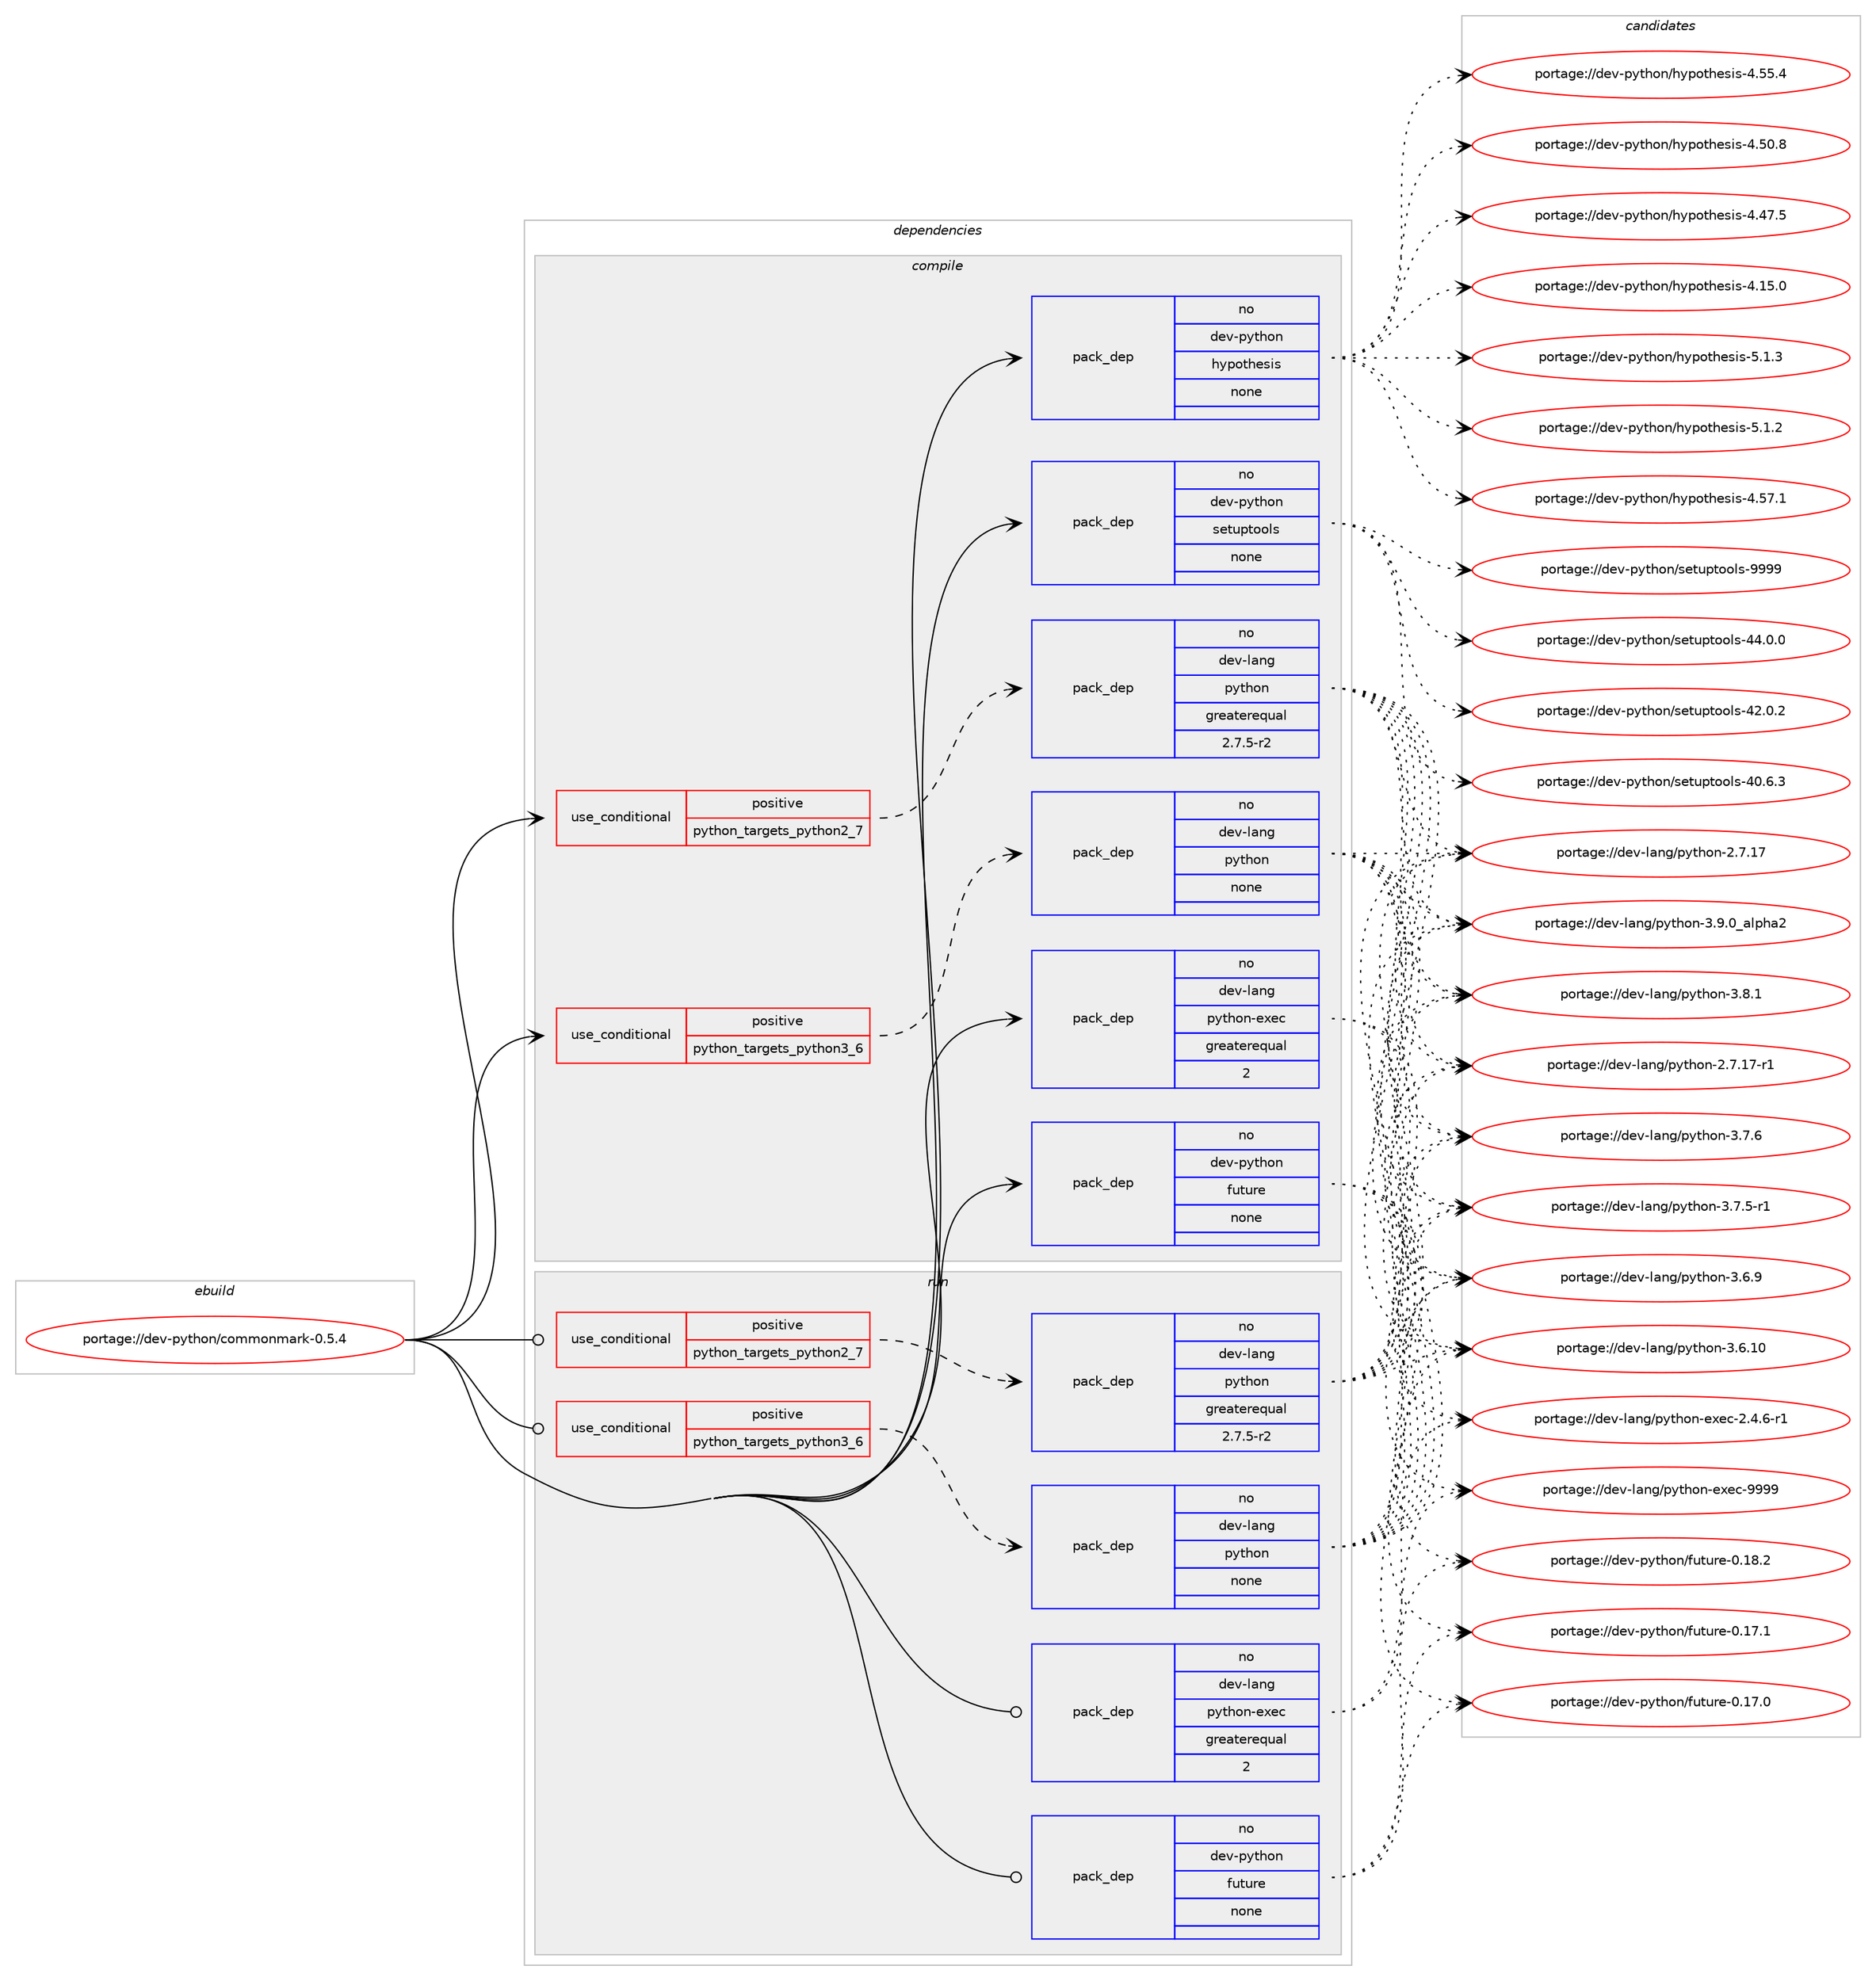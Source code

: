digraph prolog {

# *************
# Graph options
# *************

newrank=true;
concentrate=true;
compound=true;
graph [rankdir=LR,fontname=Helvetica,fontsize=10,ranksep=1.5];#, ranksep=2.5, nodesep=0.2];
edge  [arrowhead=vee];
node  [fontname=Helvetica,fontsize=10];

# **********
# The ebuild
# **********

subgraph cluster_leftcol {
color=gray;
label=<<i>ebuild</i>>;
id [label="portage://dev-python/commonmark-0.5.4", color=red, width=4, href="../dev-python/commonmark-0.5.4.svg"];
}

# ****************
# The dependencies
# ****************

subgraph cluster_midcol {
color=gray;
label=<<i>dependencies</i>>;
subgraph cluster_compile {
fillcolor="#eeeeee";
style=filled;
label=<<i>compile</i>>;
subgraph cond117498 {
dependency466292 [label=<<TABLE BORDER="0" CELLBORDER="1" CELLSPACING="0" CELLPADDING="4"><TR><TD ROWSPAN="3" CELLPADDING="10">use_conditional</TD></TR><TR><TD>positive</TD></TR><TR><TD>python_targets_python2_7</TD></TR></TABLE>>, shape=none, color=red];
subgraph pack343787 {
dependency466293 [label=<<TABLE BORDER="0" CELLBORDER="1" CELLSPACING="0" CELLPADDING="4" WIDTH="220"><TR><TD ROWSPAN="6" CELLPADDING="30">pack_dep</TD></TR><TR><TD WIDTH="110">no</TD></TR><TR><TD>dev-lang</TD></TR><TR><TD>python</TD></TR><TR><TD>greaterequal</TD></TR><TR><TD>2.7.5-r2</TD></TR></TABLE>>, shape=none, color=blue];
}
dependency466292:e -> dependency466293:w [weight=20,style="dashed",arrowhead="vee"];
}
id:e -> dependency466292:w [weight=20,style="solid",arrowhead="vee"];
subgraph cond117499 {
dependency466294 [label=<<TABLE BORDER="0" CELLBORDER="1" CELLSPACING="0" CELLPADDING="4"><TR><TD ROWSPAN="3" CELLPADDING="10">use_conditional</TD></TR><TR><TD>positive</TD></TR><TR><TD>python_targets_python3_6</TD></TR></TABLE>>, shape=none, color=red];
subgraph pack343788 {
dependency466295 [label=<<TABLE BORDER="0" CELLBORDER="1" CELLSPACING="0" CELLPADDING="4" WIDTH="220"><TR><TD ROWSPAN="6" CELLPADDING="30">pack_dep</TD></TR><TR><TD WIDTH="110">no</TD></TR><TR><TD>dev-lang</TD></TR><TR><TD>python</TD></TR><TR><TD>none</TD></TR><TR><TD></TD></TR></TABLE>>, shape=none, color=blue];
}
dependency466294:e -> dependency466295:w [weight=20,style="dashed",arrowhead="vee"];
}
id:e -> dependency466294:w [weight=20,style="solid",arrowhead="vee"];
subgraph pack343789 {
dependency466296 [label=<<TABLE BORDER="0" CELLBORDER="1" CELLSPACING="0" CELLPADDING="4" WIDTH="220"><TR><TD ROWSPAN="6" CELLPADDING="30">pack_dep</TD></TR><TR><TD WIDTH="110">no</TD></TR><TR><TD>dev-lang</TD></TR><TR><TD>python-exec</TD></TR><TR><TD>greaterequal</TD></TR><TR><TD>2</TD></TR></TABLE>>, shape=none, color=blue];
}
id:e -> dependency466296:w [weight=20,style="solid",arrowhead="vee"];
subgraph pack343790 {
dependency466297 [label=<<TABLE BORDER="0" CELLBORDER="1" CELLSPACING="0" CELLPADDING="4" WIDTH="220"><TR><TD ROWSPAN="6" CELLPADDING="30">pack_dep</TD></TR><TR><TD WIDTH="110">no</TD></TR><TR><TD>dev-python</TD></TR><TR><TD>future</TD></TR><TR><TD>none</TD></TR><TR><TD></TD></TR></TABLE>>, shape=none, color=blue];
}
id:e -> dependency466297:w [weight=20,style="solid",arrowhead="vee"];
subgraph pack343791 {
dependency466298 [label=<<TABLE BORDER="0" CELLBORDER="1" CELLSPACING="0" CELLPADDING="4" WIDTH="220"><TR><TD ROWSPAN="6" CELLPADDING="30">pack_dep</TD></TR><TR><TD WIDTH="110">no</TD></TR><TR><TD>dev-python</TD></TR><TR><TD>hypothesis</TD></TR><TR><TD>none</TD></TR><TR><TD></TD></TR></TABLE>>, shape=none, color=blue];
}
id:e -> dependency466298:w [weight=20,style="solid",arrowhead="vee"];
subgraph pack343792 {
dependency466299 [label=<<TABLE BORDER="0" CELLBORDER="1" CELLSPACING="0" CELLPADDING="4" WIDTH="220"><TR><TD ROWSPAN="6" CELLPADDING="30">pack_dep</TD></TR><TR><TD WIDTH="110">no</TD></TR><TR><TD>dev-python</TD></TR><TR><TD>setuptools</TD></TR><TR><TD>none</TD></TR><TR><TD></TD></TR></TABLE>>, shape=none, color=blue];
}
id:e -> dependency466299:w [weight=20,style="solid",arrowhead="vee"];
}
subgraph cluster_compileandrun {
fillcolor="#eeeeee";
style=filled;
label=<<i>compile and run</i>>;
}
subgraph cluster_run {
fillcolor="#eeeeee";
style=filled;
label=<<i>run</i>>;
subgraph cond117500 {
dependency466300 [label=<<TABLE BORDER="0" CELLBORDER="1" CELLSPACING="0" CELLPADDING="4"><TR><TD ROWSPAN="3" CELLPADDING="10">use_conditional</TD></TR><TR><TD>positive</TD></TR><TR><TD>python_targets_python2_7</TD></TR></TABLE>>, shape=none, color=red];
subgraph pack343793 {
dependency466301 [label=<<TABLE BORDER="0" CELLBORDER="1" CELLSPACING="0" CELLPADDING="4" WIDTH="220"><TR><TD ROWSPAN="6" CELLPADDING="30">pack_dep</TD></TR><TR><TD WIDTH="110">no</TD></TR><TR><TD>dev-lang</TD></TR><TR><TD>python</TD></TR><TR><TD>greaterequal</TD></TR><TR><TD>2.7.5-r2</TD></TR></TABLE>>, shape=none, color=blue];
}
dependency466300:e -> dependency466301:w [weight=20,style="dashed",arrowhead="vee"];
}
id:e -> dependency466300:w [weight=20,style="solid",arrowhead="odot"];
subgraph cond117501 {
dependency466302 [label=<<TABLE BORDER="0" CELLBORDER="1" CELLSPACING="0" CELLPADDING="4"><TR><TD ROWSPAN="3" CELLPADDING="10">use_conditional</TD></TR><TR><TD>positive</TD></TR><TR><TD>python_targets_python3_6</TD></TR></TABLE>>, shape=none, color=red];
subgraph pack343794 {
dependency466303 [label=<<TABLE BORDER="0" CELLBORDER="1" CELLSPACING="0" CELLPADDING="4" WIDTH="220"><TR><TD ROWSPAN="6" CELLPADDING="30">pack_dep</TD></TR><TR><TD WIDTH="110">no</TD></TR><TR><TD>dev-lang</TD></TR><TR><TD>python</TD></TR><TR><TD>none</TD></TR><TR><TD></TD></TR></TABLE>>, shape=none, color=blue];
}
dependency466302:e -> dependency466303:w [weight=20,style="dashed",arrowhead="vee"];
}
id:e -> dependency466302:w [weight=20,style="solid",arrowhead="odot"];
subgraph pack343795 {
dependency466304 [label=<<TABLE BORDER="0" CELLBORDER="1" CELLSPACING="0" CELLPADDING="4" WIDTH="220"><TR><TD ROWSPAN="6" CELLPADDING="30">pack_dep</TD></TR><TR><TD WIDTH="110">no</TD></TR><TR><TD>dev-lang</TD></TR><TR><TD>python-exec</TD></TR><TR><TD>greaterequal</TD></TR><TR><TD>2</TD></TR></TABLE>>, shape=none, color=blue];
}
id:e -> dependency466304:w [weight=20,style="solid",arrowhead="odot"];
subgraph pack343796 {
dependency466305 [label=<<TABLE BORDER="0" CELLBORDER="1" CELLSPACING="0" CELLPADDING="4" WIDTH="220"><TR><TD ROWSPAN="6" CELLPADDING="30">pack_dep</TD></TR><TR><TD WIDTH="110">no</TD></TR><TR><TD>dev-python</TD></TR><TR><TD>future</TD></TR><TR><TD>none</TD></TR><TR><TD></TD></TR></TABLE>>, shape=none, color=blue];
}
id:e -> dependency466305:w [weight=20,style="solid",arrowhead="odot"];
}
}

# **************
# The candidates
# **************

subgraph cluster_choices {
rank=same;
color=gray;
label=<<i>candidates</i>>;

subgraph choice343787 {
color=black;
nodesep=1;
choice10010111845108971101034711212111610411111045514657464895971081121049750 [label="portage://dev-lang/python-3.9.0_alpha2", color=red, width=4,href="../dev-lang/python-3.9.0_alpha2.svg"];
choice100101118451089711010347112121116104111110455146564649 [label="portage://dev-lang/python-3.8.1", color=red, width=4,href="../dev-lang/python-3.8.1.svg"];
choice100101118451089711010347112121116104111110455146554654 [label="portage://dev-lang/python-3.7.6", color=red, width=4,href="../dev-lang/python-3.7.6.svg"];
choice1001011184510897110103471121211161041111104551465546534511449 [label="portage://dev-lang/python-3.7.5-r1", color=red, width=4,href="../dev-lang/python-3.7.5-r1.svg"];
choice100101118451089711010347112121116104111110455146544657 [label="portage://dev-lang/python-3.6.9", color=red, width=4,href="../dev-lang/python-3.6.9.svg"];
choice10010111845108971101034711212111610411111045514654464948 [label="portage://dev-lang/python-3.6.10", color=red, width=4,href="../dev-lang/python-3.6.10.svg"];
choice100101118451089711010347112121116104111110455046554649554511449 [label="portage://dev-lang/python-2.7.17-r1", color=red, width=4,href="../dev-lang/python-2.7.17-r1.svg"];
choice10010111845108971101034711212111610411111045504655464955 [label="portage://dev-lang/python-2.7.17", color=red, width=4,href="../dev-lang/python-2.7.17.svg"];
dependency466293:e -> choice10010111845108971101034711212111610411111045514657464895971081121049750:w [style=dotted,weight="100"];
dependency466293:e -> choice100101118451089711010347112121116104111110455146564649:w [style=dotted,weight="100"];
dependency466293:e -> choice100101118451089711010347112121116104111110455146554654:w [style=dotted,weight="100"];
dependency466293:e -> choice1001011184510897110103471121211161041111104551465546534511449:w [style=dotted,weight="100"];
dependency466293:e -> choice100101118451089711010347112121116104111110455146544657:w [style=dotted,weight="100"];
dependency466293:e -> choice10010111845108971101034711212111610411111045514654464948:w [style=dotted,weight="100"];
dependency466293:e -> choice100101118451089711010347112121116104111110455046554649554511449:w [style=dotted,weight="100"];
dependency466293:e -> choice10010111845108971101034711212111610411111045504655464955:w [style=dotted,weight="100"];
}
subgraph choice343788 {
color=black;
nodesep=1;
choice10010111845108971101034711212111610411111045514657464895971081121049750 [label="portage://dev-lang/python-3.9.0_alpha2", color=red, width=4,href="../dev-lang/python-3.9.0_alpha2.svg"];
choice100101118451089711010347112121116104111110455146564649 [label="portage://dev-lang/python-3.8.1", color=red, width=4,href="../dev-lang/python-3.8.1.svg"];
choice100101118451089711010347112121116104111110455146554654 [label="portage://dev-lang/python-3.7.6", color=red, width=4,href="../dev-lang/python-3.7.6.svg"];
choice1001011184510897110103471121211161041111104551465546534511449 [label="portage://dev-lang/python-3.7.5-r1", color=red, width=4,href="../dev-lang/python-3.7.5-r1.svg"];
choice100101118451089711010347112121116104111110455146544657 [label="portage://dev-lang/python-3.6.9", color=red, width=4,href="../dev-lang/python-3.6.9.svg"];
choice10010111845108971101034711212111610411111045514654464948 [label="portage://dev-lang/python-3.6.10", color=red, width=4,href="../dev-lang/python-3.6.10.svg"];
choice100101118451089711010347112121116104111110455046554649554511449 [label="portage://dev-lang/python-2.7.17-r1", color=red, width=4,href="../dev-lang/python-2.7.17-r1.svg"];
choice10010111845108971101034711212111610411111045504655464955 [label="portage://dev-lang/python-2.7.17", color=red, width=4,href="../dev-lang/python-2.7.17.svg"];
dependency466295:e -> choice10010111845108971101034711212111610411111045514657464895971081121049750:w [style=dotted,weight="100"];
dependency466295:e -> choice100101118451089711010347112121116104111110455146564649:w [style=dotted,weight="100"];
dependency466295:e -> choice100101118451089711010347112121116104111110455146554654:w [style=dotted,weight="100"];
dependency466295:e -> choice1001011184510897110103471121211161041111104551465546534511449:w [style=dotted,weight="100"];
dependency466295:e -> choice100101118451089711010347112121116104111110455146544657:w [style=dotted,weight="100"];
dependency466295:e -> choice10010111845108971101034711212111610411111045514654464948:w [style=dotted,weight="100"];
dependency466295:e -> choice100101118451089711010347112121116104111110455046554649554511449:w [style=dotted,weight="100"];
dependency466295:e -> choice10010111845108971101034711212111610411111045504655464955:w [style=dotted,weight="100"];
}
subgraph choice343789 {
color=black;
nodesep=1;
choice10010111845108971101034711212111610411111045101120101994557575757 [label="portage://dev-lang/python-exec-9999", color=red, width=4,href="../dev-lang/python-exec-9999.svg"];
choice10010111845108971101034711212111610411111045101120101994550465246544511449 [label="portage://dev-lang/python-exec-2.4.6-r1", color=red, width=4,href="../dev-lang/python-exec-2.4.6-r1.svg"];
dependency466296:e -> choice10010111845108971101034711212111610411111045101120101994557575757:w [style=dotted,weight="100"];
dependency466296:e -> choice10010111845108971101034711212111610411111045101120101994550465246544511449:w [style=dotted,weight="100"];
}
subgraph choice343790 {
color=black;
nodesep=1;
choice100101118451121211161041111104710211711611711410145484649564650 [label="portage://dev-python/future-0.18.2", color=red, width=4,href="../dev-python/future-0.18.2.svg"];
choice100101118451121211161041111104710211711611711410145484649554649 [label="portage://dev-python/future-0.17.1", color=red, width=4,href="../dev-python/future-0.17.1.svg"];
choice100101118451121211161041111104710211711611711410145484649554648 [label="portage://dev-python/future-0.17.0", color=red, width=4,href="../dev-python/future-0.17.0.svg"];
dependency466297:e -> choice100101118451121211161041111104710211711611711410145484649564650:w [style=dotted,weight="100"];
dependency466297:e -> choice100101118451121211161041111104710211711611711410145484649554649:w [style=dotted,weight="100"];
dependency466297:e -> choice100101118451121211161041111104710211711611711410145484649554648:w [style=dotted,weight="100"];
}
subgraph choice343791 {
color=black;
nodesep=1;
choice1001011184511212111610411111047104121112111116104101115105115455346494651 [label="portage://dev-python/hypothesis-5.1.3", color=red, width=4,href="../dev-python/hypothesis-5.1.3.svg"];
choice1001011184511212111610411111047104121112111116104101115105115455346494650 [label="portage://dev-python/hypothesis-5.1.2", color=red, width=4,href="../dev-python/hypothesis-5.1.2.svg"];
choice100101118451121211161041111104710412111211111610410111510511545524653554649 [label="portage://dev-python/hypothesis-4.57.1", color=red, width=4,href="../dev-python/hypothesis-4.57.1.svg"];
choice100101118451121211161041111104710412111211111610410111510511545524653534652 [label="portage://dev-python/hypothesis-4.55.4", color=red, width=4,href="../dev-python/hypothesis-4.55.4.svg"];
choice100101118451121211161041111104710412111211111610410111510511545524653484656 [label="portage://dev-python/hypothesis-4.50.8", color=red, width=4,href="../dev-python/hypothesis-4.50.8.svg"];
choice100101118451121211161041111104710412111211111610410111510511545524652554653 [label="portage://dev-python/hypothesis-4.47.5", color=red, width=4,href="../dev-python/hypothesis-4.47.5.svg"];
choice100101118451121211161041111104710412111211111610410111510511545524649534648 [label="portage://dev-python/hypothesis-4.15.0", color=red, width=4,href="../dev-python/hypothesis-4.15.0.svg"];
dependency466298:e -> choice1001011184511212111610411111047104121112111116104101115105115455346494651:w [style=dotted,weight="100"];
dependency466298:e -> choice1001011184511212111610411111047104121112111116104101115105115455346494650:w [style=dotted,weight="100"];
dependency466298:e -> choice100101118451121211161041111104710412111211111610410111510511545524653554649:w [style=dotted,weight="100"];
dependency466298:e -> choice100101118451121211161041111104710412111211111610410111510511545524653534652:w [style=dotted,weight="100"];
dependency466298:e -> choice100101118451121211161041111104710412111211111610410111510511545524653484656:w [style=dotted,weight="100"];
dependency466298:e -> choice100101118451121211161041111104710412111211111610410111510511545524652554653:w [style=dotted,weight="100"];
dependency466298:e -> choice100101118451121211161041111104710412111211111610410111510511545524649534648:w [style=dotted,weight="100"];
}
subgraph choice343792 {
color=black;
nodesep=1;
choice10010111845112121116104111110471151011161171121161111111081154557575757 [label="portage://dev-python/setuptools-9999", color=red, width=4,href="../dev-python/setuptools-9999.svg"];
choice100101118451121211161041111104711510111611711211611111110811545525246484648 [label="portage://dev-python/setuptools-44.0.0", color=red, width=4,href="../dev-python/setuptools-44.0.0.svg"];
choice100101118451121211161041111104711510111611711211611111110811545525046484650 [label="portage://dev-python/setuptools-42.0.2", color=red, width=4,href="../dev-python/setuptools-42.0.2.svg"];
choice100101118451121211161041111104711510111611711211611111110811545524846544651 [label="portage://dev-python/setuptools-40.6.3", color=red, width=4,href="../dev-python/setuptools-40.6.3.svg"];
dependency466299:e -> choice10010111845112121116104111110471151011161171121161111111081154557575757:w [style=dotted,weight="100"];
dependency466299:e -> choice100101118451121211161041111104711510111611711211611111110811545525246484648:w [style=dotted,weight="100"];
dependency466299:e -> choice100101118451121211161041111104711510111611711211611111110811545525046484650:w [style=dotted,weight="100"];
dependency466299:e -> choice100101118451121211161041111104711510111611711211611111110811545524846544651:w [style=dotted,weight="100"];
}
subgraph choice343793 {
color=black;
nodesep=1;
choice10010111845108971101034711212111610411111045514657464895971081121049750 [label="portage://dev-lang/python-3.9.0_alpha2", color=red, width=4,href="../dev-lang/python-3.9.0_alpha2.svg"];
choice100101118451089711010347112121116104111110455146564649 [label="portage://dev-lang/python-3.8.1", color=red, width=4,href="../dev-lang/python-3.8.1.svg"];
choice100101118451089711010347112121116104111110455146554654 [label="portage://dev-lang/python-3.7.6", color=red, width=4,href="../dev-lang/python-3.7.6.svg"];
choice1001011184510897110103471121211161041111104551465546534511449 [label="portage://dev-lang/python-3.7.5-r1", color=red, width=4,href="../dev-lang/python-3.7.5-r1.svg"];
choice100101118451089711010347112121116104111110455146544657 [label="portage://dev-lang/python-3.6.9", color=red, width=4,href="../dev-lang/python-3.6.9.svg"];
choice10010111845108971101034711212111610411111045514654464948 [label="portage://dev-lang/python-3.6.10", color=red, width=4,href="../dev-lang/python-3.6.10.svg"];
choice100101118451089711010347112121116104111110455046554649554511449 [label="portage://dev-lang/python-2.7.17-r1", color=red, width=4,href="../dev-lang/python-2.7.17-r1.svg"];
choice10010111845108971101034711212111610411111045504655464955 [label="portage://dev-lang/python-2.7.17", color=red, width=4,href="../dev-lang/python-2.7.17.svg"];
dependency466301:e -> choice10010111845108971101034711212111610411111045514657464895971081121049750:w [style=dotted,weight="100"];
dependency466301:e -> choice100101118451089711010347112121116104111110455146564649:w [style=dotted,weight="100"];
dependency466301:e -> choice100101118451089711010347112121116104111110455146554654:w [style=dotted,weight="100"];
dependency466301:e -> choice1001011184510897110103471121211161041111104551465546534511449:w [style=dotted,weight="100"];
dependency466301:e -> choice100101118451089711010347112121116104111110455146544657:w [style=dotted,weight="100"];
dependency466301:e -> choice10010111845108971101034711212111610411111045514654464948:w [style=dotted,weight="100"];
dependency466301:e -> choice100101118451089711010347112121116104111110455046554649554511449:w [style=dotted,weight="100"];
dependency466301:e -> choice10010111845108971101034711212111610411111045504655464955:w [style=dotted,weight="100"];
}
subgraph choice343794 {
color=black;
nodesep=1;
choice10010111845108971101034711212111610411111045514657464895971081121049750 [label="portage://dev-lang/python-3.9.0_alpha2", color=red, width=4,href="../dev-lang/python-3.9.0_alpha2.svg"];
choice100101118451089711010347112121116104111110455146564649 [label="portage://dev-lang/python-3.8.1", color=red, width=4,href="../dev-lang/python-3.8.1.svg"];
choice100101118451089711010347112121116104111110455146554654 [label="portage://dev-lang/python-3.7.6", color=red, width=4,href="../dev-lang/python-3.7.6.svg"];
choice1001011184510897110103471121211161041111104551465546534511449 [label="portage://dev-lang/python-3.7.5-r1", color=red, width=4,href="../dev-lang/python-3.7.5-r1.svg"];
choice100101118451089711010347112121116104111110455146544657 [label="portage://dev-lang/python-3.6.9", color=red, width=4,href="../dev-lang/python-3.6.9.svg"];
choice10010111845108971101034711212111610411111045514654464948 [label="portage://dev-lang/python-3.6.10", color=red, width=4,href="../dev-lang/python-3.6.10.svg"];
choice100101118451089711010347112121116104111110455046554649554511449 [label="portage://dev-lang/python-2.7.17-r1", color=red, width=4,href="../dev-lang/python-2.7.17-r1.svg"];
choice10010111845108971101034711212111610411111045504655464955 [label="portage://dev-lang/python-2.7.17", color=red, width=4,href="../dev-lang/python-2.7.17.svg"];
dependency466303:e -> choice10010111845108971101034711212111610411111045514657464895971081121049750:w [style=dotted,weight="100"];
dependency466303:e -> choice100101118451089711010347112121116104111110455146564649:w [style=dotted,weight="100"];
dependency466303:e -> choice100101118451089711010347112121116104111110455146554654:w [style=dotted,weight="100"];
dependency466303:e -> choice1001011184510897110103471121211161041111104551465546534511449:w [style=dotted,weight="100"];
dependency466303:e -> choice100101118451089711010347112121116104111110455146544657:w [style=dotted,weight="100"];
dependency466303:e -> choice10010111845108971101034711212111610411111045514654464948:w [style=dotted,weight="100"];
dependency466303:e -> choice100101118451089711010347112121116104111110455046554649554511449:w [style=dotted,weight="100"];
dependency466303:e -> choice10010111845108971101034711212111610411111045504655464955:w [style=dotted,weight="100"];
}
subgraph choice343795 {
color=black;
nodesep=1;
choice10010111845108971101034711212111610411111045101120101994557575757 [label="portage://dev-lang/python-exec-9999", color=red, width=4,href="../dev-lang/python-exec-9999.svg"];
choice10010111845108971101034711212111610411111045101120101994550465246544511449 [label="portage://dev-lang/python-exec-2.4.6-r1", color=red, width=4,href="../dev-lang/python-exec-2.4.6-r1.svg"];
dependency466304:e -> choice10010111845108971101034711212111610411111045101120101994557575757:w [style=dotted,weight="100"];
dependency466304:e -> choice10010111845108971101034711212111610411111045101120101994550465246544511449:w [style=dotted,weight="100"];
}
subgraph choice343796 {
color=black;
nodesep=1;
choice100101118451121211161041111104710211711611711410145484649564650 [label="portage://dev-python/future-0.18.2", color=red, width=4,href="../dev-python/future-0.18.2.svg"];
choice100101118451121211161041111104710211711611711410145484649554649 [label="portage://dev-python/future-0.17.1", color=red, width=4,href="../dev-python/future-0.17.1.svg"];
choice100101118451121211161041111104710211711611711410145484649554648 [label="portage://dev-python/future-0.17.0", color=red, width=4,href="../dev-python/future-0.17.0.svg"];
dependency466305:e -> choice100101118451121211161041111104710211711611711410145484649564650:w [style=dotted,weight="100"];
dependency466305:e -> choice100101118451121211161041111104710211711611711410145484649554649:w [style=dotted,weight="100"];
dependency466305:e -> choice100101118451121211161041111104710211711611711410145484649554648:w [style=dotted,weight="100"];
}
}

}
